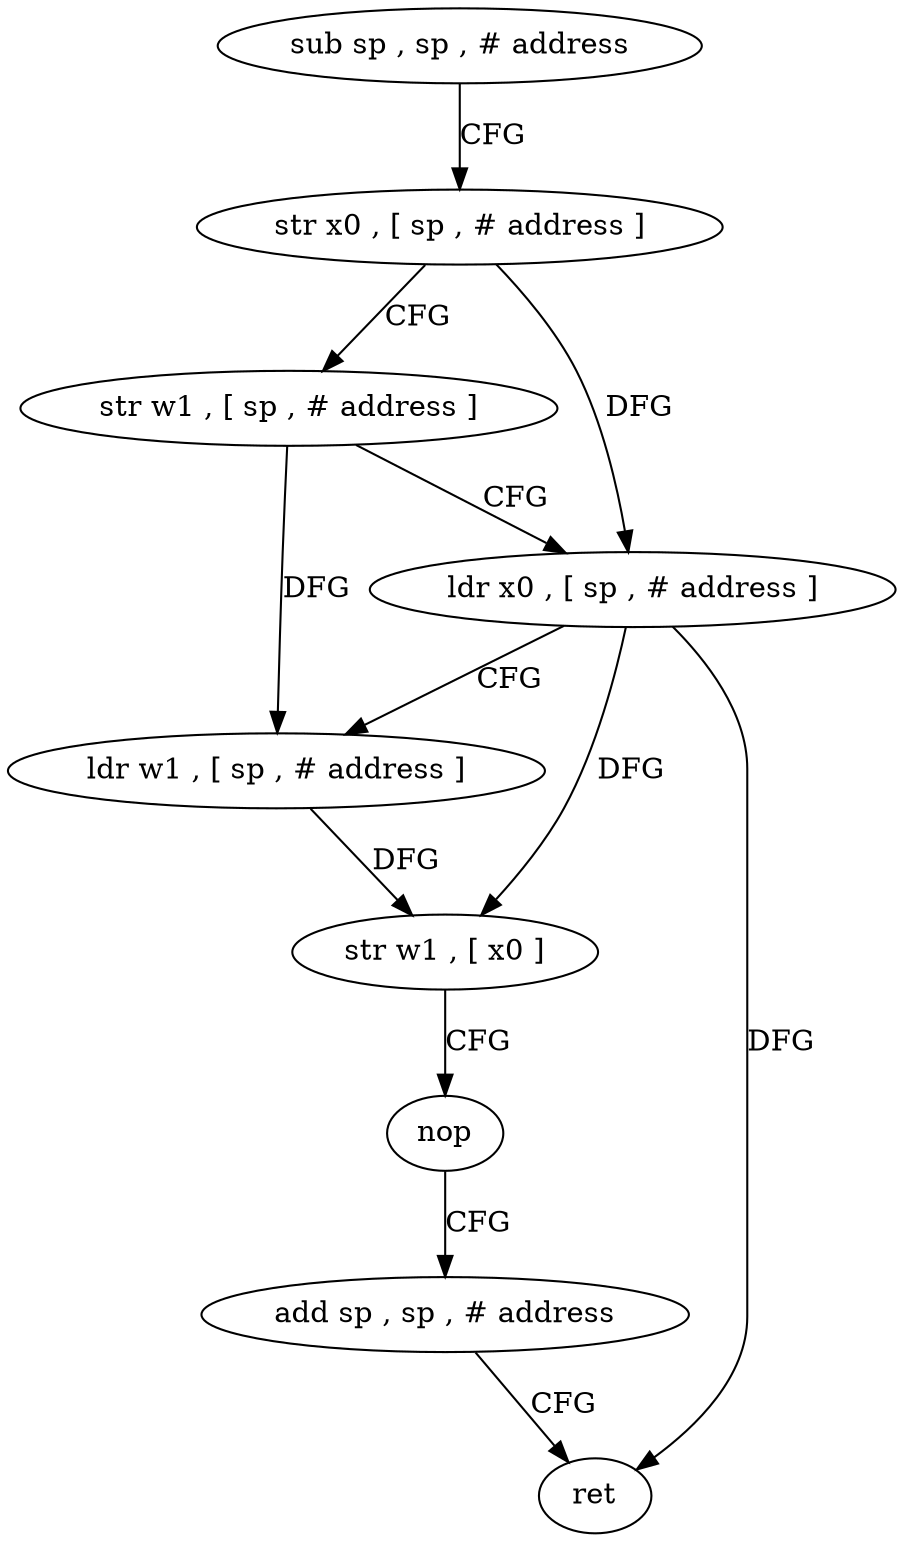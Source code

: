 digraph "func" {
"136672" [label = "sub sp , sp , # address" ]
"136676" [label = "str x0 , [ sp , # address ]" ]
"136680" [label = "str w1 , [ sp , # address ]" ]
"136684" [label = "ldr x0 , [ sp , # address ]" ]
"136688" [label = "ldr w1 , [ sp , # address ]" ]
"136692" [label = "str w1 , [ x0 ]" ]
"136696" [label = "nop" ]
"136700" [label = "add sp , sp , # address" ]
"136704" [label = "ret" ]
"136672" -> "136676" [ label = "CFG" ]
"136676" -> "136680" [ label = "CFG" ]
"136676" -> "136684" [ label = "DFG" ]
"136680" -> "136684" [ label = "CFG" ]
"136680" -> "136688" [ label = "DFG" ]
"136684" -> "136688" [ label = "CFG" ]
"136684" -> "136692" [ label = "DFG" ]
"136684" -> "136704" [ label = "DFG" ]
"136688" -> "136692" [ label = "DFG" ]
"136692" -> "136696" [ label = "CFG" ]
"136696" -> "136700" [ label = "CFG" ]
"136700" -> "136704" [ label = "CFG" ]
}
